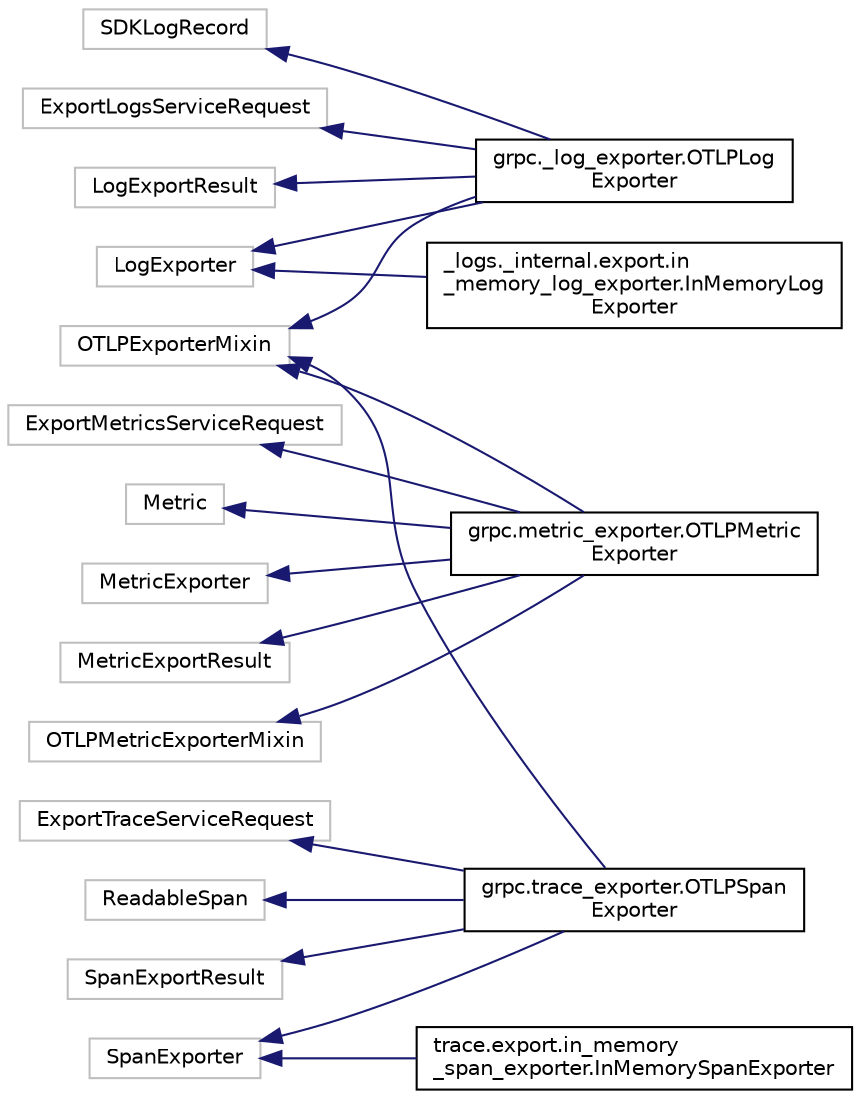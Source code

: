 digraph "Graphical Class Hierarchy"
{
 // LATEX_PDF_SIZE
  edge [fontname="Helvetica",fontsize="10",labelfontname="Helvetica",labelfontsize="10"];
  node [fontname="Helvetica",fontsize="10",shape=record];
  rankdir="LR";
  Node11548 [label="SDKLogRecord",height=0.2,width=0.4,color="grey75", fillcolor="white", style="filled",tooltip=" "];
  Node11548 -> Node0 [dir="back",color="midnightblue",fontsize="10",style="solid",fontname="Helvetica"];
  Node0 [label="grpc._log_exporter.OTLPLog\lExporter",height=0.2,width=0.4,color="black", fillcolor="white", style="filled",URL="$classgrpc_1_1__log__exporter_1_1OTLPLogExporter.html",tooltip=" "];
  Node16060 [label="ExportLogsServiceRequest",height=0.2,width=0.4,color="grey75", fillcolor="white", style="filled",tooltip=" "];
  Node16060 -> Node0 [dir="back",color="midnightblue",fontsize="10",style="solid",fontname="Helvetica"];
  Node16061 [label="ExportMetricsServiceRequest",height=0.2,width=0.4,color="grey75", fillcolor="white", style="filled",tooltip=" "];
  Node16061 -> Node16062 [dir="back",color="midnightblue",fontsize="10",style="solid",fontname="Helvetica"];
  Node16062 [label="grpc.metric_exporter.OTLPMetric\lExporter",height=0.2,width=0.4,color="black", fillcolor="white", style="filled",URL="$classgrpc_1_1metric__exporter_1_1OTLPMetricExporter.html",tooltip=" "];
  Node16063 [label="ExportTraceServiceRequest",height=0.2,width=0.4,color="grey75", fillcolor="white", style="filled",tooltip=" "];
  Node16063 -> Node16064 [dir="back",color="midnightblue",fontsize="10",style="solid",fontname="Helvetica"];
  Node16064 [label="grpc.trace_exporter.OTLPSpan\lExporter",height=0.2,width=0.4,color="black", fillcolor="white", style="filled",URL="$classgrpc_1_1trace__exporter_1_1OTLPSpanExporter.html",tooltip=" "];
  Node16302 [label="LogExporter",height=0.2,width=0.4,color="grey75", fillcolor="white", style="filled",tooltip=" "];
  Node16302 -> Node16303 [dir="back",color="midnightblue",fontsize="10",style="solid",fontname="Helvetica"];
  Node16303 [label="_logs._internal.export.in\l_memory_log_exporter.InMemoryLog\lExporter",height=0.2,width=0.4,color="black", fillcolor="white", style="filled",URL="$class__logs_1_1__internal_1_1export_1_1in__memory__log__exporter_1_1InMemoryLogExporter.html",tooltip=" "];
  Node16302 -> Node0 [dir="back",color="midnightblue",fontsize="10",style="solid",fontname="Helvetica"];
  Node16304 [label="LogExportResult",height=0.2,width=0.4,color="grey75", fillcolor="white", style="filled",tooltip=" "];
  Node16304 -> Node0 [dir="back",color="midnightblue",fontsize="10",style="solid",fontname="Helvetica"];
  Node16332 [label="Metric",height=0.2,width=0.4,color="grey75", fillcolor="white", style="filled",tooltip=" "];
  Node16332 -> Node16062 [dir="back",color="midnightblue",fontsize="10",style="solid",fontname="Helvetica"];
  Node16333 [label="MetricExporter",height=0.2,width=0.4,color="grey75", fillcolor="white", style="filled",tooltip=" "];
  Node16333 -> Node16062 [dir="back",color="midnightblue",fontsize="10",style="solid",fontname="Helvetica"];
  Node16334 [label="MetricExportResult",height=0.2,width=0.4,color="grey75", fillcolor="white", style="filled",tooltip=" "];
  Node16334 -> Node16062 [dir="back",color="midnightblue",fontsize="10",style="solid",fontname="Helvetica"];
  Node18541 [label="OTLPExporterMixin",height=0.2,width=0.4,color="grey75", fillcolor="white", style="filled",tooltip=" "];
  Node18541 -> Node0 [dir="back",color="midnightblue",fontsize="10",style="solid",fontname="Helvetica"];
  Node18541 -> Node16062 [dir="back",color="midnightblue",fontsize="10",style="solid",fontname="Helvetica"];
  Node18541 -> Node16064 [dir="back",color="midnightblue",fontsize="10",style="solid",fontname="Helvetica"];
  Node18542 [label="OTLPMetricExporterMixin",height=0.2,width=0.4,color="grey75", fillcolor="white", style="filled",tooltip=" "];
  Node18542 -> Node16062 [dir="back",color="midnightblue",fontsize="10",style="solid",fontname="Helvetica"];
  Node18704 [label="ReadableSpan",height=0.2,width=0.4,color="grey75", fillcolor="white", style="filled",tooltip=" "];
  Node18704 -> Node16064 [dir="back",color="midnightblue",fontsize="10",style="solid",fontname="Helvetica"];
  Node18788 [label="SpanExporter",height=0.2,width=0.4,color="grey75", fillcolor="white", style="filled",tooltip=" "];
  Node18788 -> Node16064 [dir="back",color="midnightblue",fontsize="10",style="solid",fontname="Helvetica"];
  Node18788 -> Node18789 [dir="back",color="midnightblue",fontsize="10",style="solid",fontname="Helvetica"];
  Node18789 [label="trace.export.in_memory\l_span_exporter.InMemorySpanExporter",height=0.2,width=0.4,color="black", fillcolor="white", style="filled",URL="$classtrace_1_1export_1_1in__memory__span__exporter_1_1InMemorySpanExporter.html",tooltip=" "];
  Node18790 [label="SpanExportResult",height=0.2,width=0.4,color="grey75", fillcolor="white", style="filled",tooltip=" "];
  Node18790 -> Node16064 [dir="back",color="midnightblue",fontsize="10",style="solid",fontname="Helvetica"];
}
